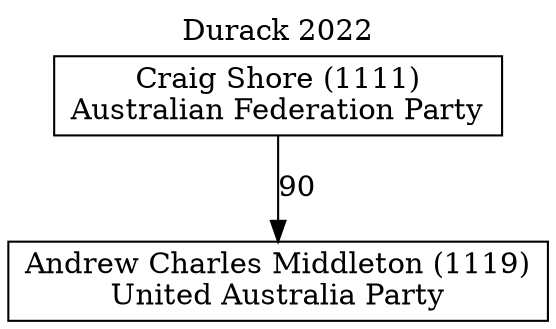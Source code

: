 // House preference flow
digraph "Andrew Charles Middleton (1119)_Durack_2022" {
	graph [label="Durack 2022" labelloc=t mclimit=2]
	node [shape=box]
	"Andrew Charles Middleton (1119)" [label="Andrew Charles Middleton (1119)
United Australia Party"]
	"Craig Shore (1111)" [label="Craig Shore (1111)
Australian Federation Party"]
	"Craig Shore (1111)" -> "Andrew Charles Middleton (1119)" [label=90]
}
